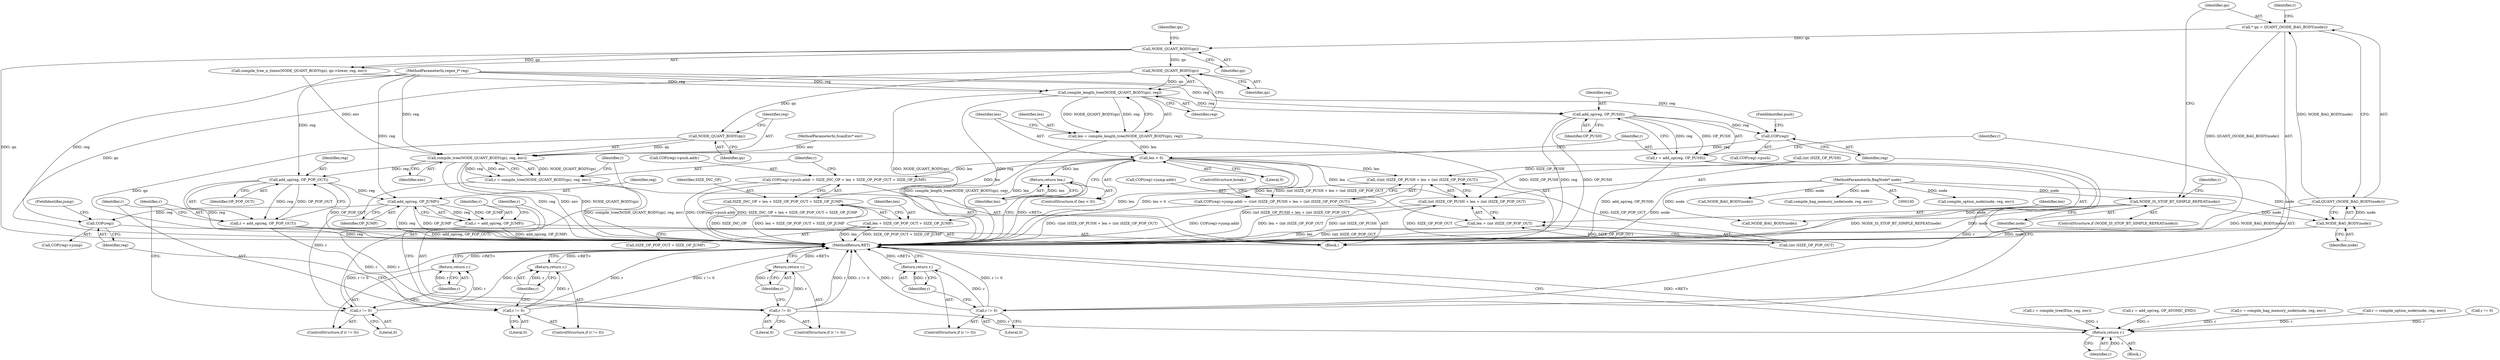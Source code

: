 digraph "0_oniguruma_c509265c5f6ae7264f7b8a8aae1cfa5fc59d108c@pointer" {
"1000158" [label="(Call,NODE_QUANT_BODY(qn))"];
"1000142" [label="(Call,NODE_QUANT_BODY(qn))"];
"1000134" [label="(Call,* qn = QUANT_(NODE_BAG_BODY(node)))"];
"1000136" [label="(Call,QUANT_(NODE_BAG_BODY(node)))"];
"1000137" [label="(Call,NODE_BAG_BODY(node))"];
"1000130" [label="(Call,NODE_IS_STOP_BT_SIMPLE_REPEAT(node))"];
"1000101" [label="(MethodParameterIn,BagNode* node)"];
"1000157" [label="(Call,compile_length_tree(NODE_QUANT_BODY(qn), reg))"];
"1000155" [label="(Call,len = compile_length_tree(NODE_QUANT_BODY(qn), reg))"];
"1000162" [label="(Call,len < 0)"];
"1000165" [label="(Return,return len;)"];
"1000178" [label="(Call,COP(reg)->push.addr = SIZE_INC_OP + len + SIZE_OP_POP_OUT + SIZE_OP_JUMP)"];
"1000185" [label="(Call,SIZE_INC_OP + len + SIZE_OP_POP_OUT + SIZE_OP_JUMP)"];
"1000187" [label="(Call,len + SIZE_OP_POP_OUT + SIZE_OP_JUMP)"];
"1000234" [label="(Call,-((int )SIZE_OP_PUSH + len + (int )SIZE_OP_POP_OUT))"];
"1000227" [label="(Call,COP(reg)->jump.addr = -((int )SIZE_OP_PUSH + len + (int )SIZE_OP_POP_OUT))"];
"1000235" [label="(Call,(int )SIZE_OP_PUSH + len + (int )SIZE_OP_POP_OUT)"];
"1000239" [label="(Call,len + (int )SIZE_OP_POP_OUT)"];
"1000169" [label="(Call,add_op(reg, OP_PUSH))"];
"1000167" [label="(Call,r = add_op(reg, OP_PUSH))"];
"1000173" [label="(Call,r != 0)"];
"1000176" [label="(Return,return r;)"];
"1000181" [label="(Call,COP(reg))"];
"1000194" [label="(Call,compile_tree(NODE_QUANT_BODY(qn), reg, env))"];
"1000192" [label="(Call,r = compile_tree(NODE_QUANT_BODY(qn), reg, env))"];
"1000200" [label="(Call,r != 0)"];
"1000203" [label="(Return,return r;)"];
"1000207" [label="(Call,add_op(reg, OP_POP_OUT))"];
"1000205" [label="(Call,r = add_op(reg, OP_POP_OUT))"];
"1000211" [label="(Call,r != 0)"];
"1000214" [label="(Return,return r;)"];
"1000218" [label="(Call,add_op(reg, OP_JUMP))"];
"1000216" [label="(Call,r = add_op(reg, OP_JUMP))"];
"1000222" [label="(Call,r != 0)"];
"1000225" [label="(Return,return r;)"];
"1000477" [label="(Return,return r;)"];
"1000230" [label="(Call,COP(reg))"];
"1000195" [label="(Call,NODE_QUANT_BODY(qn))"];
"1000183" [label="(FieldIdentifier,push)"];
"1000192" [label="(Call,r = compile_tree(NODE_QUANT_BODY(qn), reg, env))"];
"1000174" [label="(Identifier,r)"];
"1000172" [label="(ControlStructure,if (r != 0))"];
"1000187" [label="(Call,len + SIZE_OP_POP_OUT + SIZE_OP_JUMP)"];
"1000194" [label="(Call,compile_tree(NODE_QUANT_BODY(qn), reg, env))"];
"1000175" [label="(Literal,0)"];
"1000178" [label="(Call,COP(reg)->push.addr = SIZE_INC_OP + len + SIZE_OP_POP_OUT + SIZE_OP_JUMP)"];
"1000123" [label="(Call,compile_option_node(node, reg, env))"];
"1000156" [label="(Identifier,len)"];
"1000216" [label="(Call,r = add_op(reg, OP_JUMP))"];
"1000165" [label="(Return,return len;)"];
"1000213" [label="(Literal,0)"];
"1000208" [label="(Identifier,reg)"];
"1000202" [label="(Literal,0)"];
"1000168" [label="(Identifier,r)"];
"1000239" [label="(Call,len + (int )SIZE_OP_POP_OUT)"];
"1000247" [label="(Identifier,r)"];
"1000224" [label="(Literal,0)"];
"1000161" [label="(ControlStructure,if (len < 0))"];
"1000186" [label="(Identifier,SIZE_INC_OP)"];
"1000217" [label="(Identifier,r)"];
"1000176" [label="(Return,return r;)"];
"1000145" [label="(Identifier,qn)"];
"1000220" [label="(Identifier,OP_JUMP)"];
"1000101" [label="(MethodParameterIn,BagNode* node)"];
"1000196" [label="(Identifier,qn)"];
"1000158" [label="(Call,NODE_QUANT_BODY(qn))"];
"1000199" [label="(ControlStructure,if (r != 0))"];
"1000212" [label="(Identifier,r)"];
"1000200" [label="(Call,r != 0)"];
"1000477" [label="(Return,return r;)"];
"1000197" [label="(Identifier,reg)"];
"1000240" [label="(Identifier,len)"];
"1000143" [label="(Identifier,qn)"];
"1000285" [label="(Call,NODE_BAG_BODY(node))"];
"1000235" [label="(Call,(int )SIZE_OP_PUSH + len + (int )SIZE_OP_POP_OUT)"];
"1000478" [label="(Identifier,r)"];
"1000171" [label="(Identifier,OP_PUSH)"];
"1000162" [label="(Call,len < 0)"];
"1000231" [label="(Identifier,reg)"];
"1000104" [label="(Block,)"];
"1000140" [label="(Identifier,r)"];
"1000137" [label="(Call,NODE_BAG_BODY(node))"];
"1000223" [label="(Identifier,r)"];
"1000230" [label="(Call,COP(reg))"];
"1000206" [label="(Identifier,r)"];
"1000229" [label="(Call,COP(reg)->jump)"];
"1000103" [label="(MethodParameterIn,ScanEnv* env)"];
"1000166" [label="(Identifier,len)"];
"1000470" [label="(Call,r = compile_tree(Else, reg, env))"];
"1000479" [label="(MethodReturn,RET)"];
"1000275" [label="(ControlStructure,break;)"];
"1000215" [label="(Identifier,r)"];
"1000218" [label="(Call,add_op(reg, OP_JUMP))"];
"1000210" [label="(ControlStructure,if (r != 0))"];
"1000221" [label="(ControlStructure,if (r != 0))"];
"1000169" [label="(Call,add_op(reg, OP_PUSH))"];
"1000185" [label="(Call,SIZE_INC_OP + len + SIZE_OP_POP_OUT + SIZE_OP_JUMP)"];
"1000205" [label="(Call,r = add_op(reg, OP_POP_OUT))"];
"1000193" [label="(Identifier,r)"];
"1000177" [label="(Identifier,r)"];
"1000182" [label="(Identifier,reg)"];
"1000219" [label="(Identifier,reg)"];
"1000222" [label="(Call,r != 0)"];
"1000138" [label="(Identifier,node)"];
"1000141" [label="(Call,compile_tree_n_times(NODE_QUANT_BODY(qn), qn->lower, reg, env))"];
"1000155" [label="(Call,len = compile_length_tree(NODE_QUANT_BODY(qn), reg))"];
"1000195" [label="(Call,NODE_QUANT_BODY(qn))"];
"1000130" [label="(Call,NODE_IS_STOP_BT_SIMPLE_REPEAT(node))"];
"1000102" [label="(MethodParameterIn,regex_t* reg)"];
"1000241" [label="(Call,(int )SIZE_OP_POP_OUT)"];
"1000135" [label="(Identifier,qn)"];
"1000201" [label="(Identifier,r)"];
"1000159" [label="(Identifier,qn)"];
"1000170" [label="(Identifier,reg)"];
"1000157" [label="(Call,compile_length_tree(NODE_QUANT_BODY(qn), reg))"];
"1000232" [label="(FieldIdentifier,jump)"];
"1000270" [label="(Call,r = add_op(reg, OP_ATOMIC_END))"];
"1000132" [label="(Block,)"];
"1000131" [label="(Identifier,node)"];
"1000236" [label="(Call,(int )SIZE_OP_PUSH)"];
"1000225" [label="(Return,return r;)"];
"1000198" [label="(Identifier,env)"];
"1000209" [label="(Identifier,OP_POP_OUT)"];
"1000163" [label="(Identifier,len)"];
"1000113" [label="(Call,r = compile_bag_memory_node(node, reg, env))"];
"1000115" [label="(Call,compile_bag_memory_node(node, reg, env))"];
"1000227" [label="(Call,COP(reg)->jump.addr = -((int )SIZE_OP_PUSH + len + (int )SIZE_OP_POP_OUT))"];
"1000211" [label="(Call,r != 0)"];
"1000234" [label="(Call,-((int )SIZE_OP_PUSH + len + (int )SIZE_OP_POP_OUT))"];
"1000179" [label="(Call,COP(reg)->push.addr)"];
"1000142" [label="(Call,NODE_QUANT_BODY(qn))"];
"1000226" [label="(Identifier,r)"];
"1000181" [label="(Call,COP(reg))"];
"1000214" [label="(Return,return r;)"];
"1000188" [label="(Identifier,len)"];
"1000134" [label="(Call,* qn = QUANT_(NODE_BAG_BODY(node)))"];
"1000121" [label="(Call,r = compile_option_node(node, reg, env))"];
"1000189" [label="(Call,SIZE_OP_POP_OUT + SIZE_OP_JUMP)"];
"1000173" [label="(Call,r != 0)"];
"1000136" [label="(Call,QUANT_(NODE_BAG_BODY(node)))"];
"1000164" [label="(Literal,0)"];
"1000260" [label="(Call,NODE_BAG_BODY(node))"];
"1000129" [label="(ControlStructure,if (NODE_IS_STOP_BT_SIMPLE_REPEAT(node)))"];
"1000180" [label="(Call,COP(reg)->push)"];
"1000207" [label="(Call,add_op(reg, OP_POP_OUT))"];
"1000461" [label="(Call,r != 0)"];
"1000203" [label="(Return,return r;)"];
"1000204" [label="(Identifier,r)"];
"1000160" [label="(Identifier,reg)"];
"1000167" [label="(Call,r = add_op(reg, OP_PUSH))"];
"1000228" [label="(Call,COP(reg)->jump.addr)"];
"1000158" -> "1000157"  [label="AST: "];
"1000158" -> "1000159"  [label="CFG: "];
"1000159" -> "1000158"  [label="AST: "];
"1000160" -> "1000158"  [label="CFG: "];
"1000158" -> "1000479"  [label="DDG: qn"];
"1000158" -> "1000157"  [label="DDG: qn"];
"1000142" -> "1000158"  [label="DDG: qn"];
"1000158" -> "1000195"  [label="DDG: qn"];
"1000142" -> "1000141"  [label="AST: "];
"1000142" -> "1000143"  [label="CFG: "];
"1000143" -> "1000142"  [label="AST: "];
"1000145" -> "1000142"  [label="CFG: "];
"1000142" -> "1000479"  [label="DDG: qn"];
"1000142" -> "1000141"  [label="DDG: qn"];
"1000134" -> "1000142"  [label="DDG: qn"];
"1000134" -> "1000132"  [label="AST: "];
"1000134" -> "1000136"  [label="CFG: "];
"1000135" -> "1000134"  [label="AST: "];
"1000136" -> "1000134"  [label="AST: "];
"1000140" -> "1000134"  [label="CFG: "];
"1000134" -> "1000479"  [label="DDG: QUANT_(NODE_BAG_BODY(node))"];
"1000136" -> "1000134"  [label="DDG: NODE_BAG_BODY(node)"];
"1000136" -> "1000137"  [label="CFG: "];
"1000137" -> "1000136"  [label="AST: "];
"1000136" -> "1000479"  [label="DDG: NODE_BAG_BODY(node)"];
"1000137" -> "1000136"  [label="DDG: node"];
"1000137" -> "1000138"  [label="CFG: "];
"1000138" -> "1000137"  [label="AST: "];
"1000137" -> "1000479"  [label="DDG: node"];
"1000130" -> "1000137"  [label="DDG: node"];
"1000101" -> "1000137"  [label="DDG: node"];
"1000130" -> "1000129"  [label="AST: "];
"1000130" -> "1000131"  [label="CFG: "];
"1000131" -> "1000130"  [label="AST: "];
"1000135" -> "1000130"  [label="CFG: "];
"1000247" -> "1000130"  [label="CFG: "];
"1000130" -> "1000479"  [label="DDG: NODE_IS_STOP_BT_SIMPLE_REPEAT(node)"];
"1000130" -> "1000479"  [label="DDG: node"];
"1000101" -> "1000130"  [label="DDG: node"];
"1000130" -> "1000260"  [label="DDG: node"];
"1000101" -> "1000100"  [label="AST: "];
"1000101" -> "1000479"  [label="DDG: node"];
"1000101" -> "1000115"  [label="DDG: node"];
"1000101" -> "1000123"  [label="DDG: node"];
"1000101" -> "1000260"  [label="DDG: node"];
"1000101" -> "1000285"  [label="DDG: node"];
"1000157" -> "1000155"  [label="AST: "];
"1000157" -> "1000160"  [label="CFG: "];
"1000160" -> "1000157"  [label="AST: "];
"1000155" -> "1000157"  [label="CFG: "];
"1000157" -> "1000479"  [label="DDG: reg"];
"1000157" -> "1000479"  [label="DDG: NODE_QUANT_BODY(qn)"];
"1000157" -> "1000155"  [label="DDG: NODE_QUANT_BODY(qn)"];
"1000157" -> "1000155"  [label="DDG: reg"];
"1000141" -> "1000157"  [label="DDG: reg"];
"1000102" -> "1000157"  [label="DDG: reg"];
"1000157" -> "1000169"  [label="DDG: reg"];
"1000155" -> "1000132"  [label="AST: "];
"1000156" -> "1000155"  [label="AST: "];
"1000163" -> "1000155"  [label="CFG: "];
"1000155" -> "1000479"  [label="DDG: compile_length_tree(NODE_QUANT_BODY(qn), reg)"];
"1000155" -> "1000162"  [label="DDG: len"];
"1000162" -> "1000161"  [label="AST: "];
"1000162" -> "1000164"  [label="CFG: "];
"1000163" -> "1000162"  [label="AST: "];
"1000164" -> "1000162"  [label="AST: "];
"1000166" -> "1000162"  [label="CFG: "];
"1000168" -> "1000162"  [label="CFG: "];
"1000162" -> "1000479"  [label="DDG: len"];
"1000162" -> "1000479"  [label="DDG: len < 0"];
"1000162" -> "1000165"  [label="DDG: len"];
"1000162" -> "1000178"  [label="DDG: len"];
"1000162" -> "1000185"  [label="DDG: len"];
"1000162" -> "1000187"  [label="DDG: len"];
"1000162" -> "1000234"  [label="DDG: len"];
"1000162" -> "1000235"  [label="DDG: len"];
"1000162" -> "1000239"  [label="DDG: len"];
"1000165" -> "1000161"  [label="AST: "];
"1000165" -> "1000166"  [label="CFG: "];
"1000166" -> "1000165"  [label="AST: "];
"1000479" -> "1000165"  [label="CFG: "];
"1000165" -> "1000479"  [label="DDG: <RET>"];
"1000166" -> "1000165"  [label="DDG: len"];
"1000178" -> "1000132"  [label="AST: "];
"1000178" -> "1000185"  [label="CFG: "];
"1000179" -> "1000178"  [label="AST: "];
"1000185" -> "1000178"  [label="AST: "];
"1000193" -> "1000178"  [label="CFG: "];
"1000178" -> "1000479"  [label="DDG: SIZE_INC_OP + len + SIZE_OP_POP_OUT + SIZE_OP_JUMP"];
"1000178" -> "1000479"  [label="DDG: COP(reg)->push.addr"];
"1000185" -> "1000187"  [label="CFG: "];
"1000186" -> "1000185"  [label="AST: "];
"1000187" -> "1000185"  [label="AST: "];
"1000185" -> "1000479"  [label="DDG: SIZE_INC_OP"];
"1000185" -> "1000479"  [label="DDG: len + SIZE_OP_POP_OUT + SIZE_OP_JUMP"];
"1000187" -> "1000189"  [label="CFG: "];
"1000188" -> "1000187"  [label="AST: "];
"1000189" -> "1000187"  [label="AST: "];
"1000187" -> "1000479"  [label="DDG: len"];
"1000187" -> "1000479"  [label="DDG: SIZE_OP_POP_OUT + SIZE_OP_JUMP"];
"1000234" -> "1000227"  [label="AST: "];
"1000234" -> "1000235"  [label="CFG: "];
"1000235" -> "1000234"  [label="AST: "];
"1000227" -> "1000234"  [label="CFG: "];
"1000234" -> "1000479"  [label="DDG: (int )SIZE_OP_PUSH + len + (int )SIZE_OP_POP_OUT"];
"1000234" -> "1000227"  [label="DDG: (int )SIZE_OP_PUSH + len + (int )SIZE_OP_POP_OUT"];
"1000236" -> "1000234"  [label="DDG: SIZE_OP_PUSH"];
"1000241" -> "1000234"  [label="DDG: SIZE_OP_POP_OUT"];
"1000227" -> "1000132"  [label="AST: "];
"1000228" -> "1000227"  [label="AST: "];
"1000275" -> "1000227"  [label="CFG: "];
"1000227" -> "1000479"  [label="DDG: COP(reg)->jump.addr"];
"1000227" -> "1000479"  [label="DDG: -((int )SIZE_OP_PUSH + len + (int )SIZE_OP_POP_OUT)"];
"1000235" -> "1000239"  [label="CFG: "];
"1000236" -> "1000235"  [label="AST: "];
"1000239" -> "1000235"  [label="AST: "];
"1000235" -> "1000479"  [label="DDG: len + (int )SIZE_OP_POP_OUT"];
"1000235" -> "1000479"  [label="DDG: (int )SIZE_OP_PUSH"];
"1000236" -> "1000235"  [label="DDG: SIZE_OP_PUSH"];
"1000241" -> "1000235"  [label="DDG: SIZE_OP_POP_OUT"];
"1000239" -> "1000241"  [label="CFG: "];
"1000240" -> "1000239"  [label="AST: "];
"1000241" -> "1000239"  [label="AST: "];
"1000239" -> "1000479"  [label="DDG: len"];
"1000239" -> "1000479"  [label="DDG: (int )SIZE_OP_POP_OUT"];
"1000241" -> "1000239"  [label="DDG: SIZE_OP_POP_OUT"];
"1000169" -> "1000167"  [label="AST: "];
"1000169" -> "1000171"  [label="CFG: "];
"1000170" -> "1000169"  [label="AST: "];
"1000171" -> "1000169"  [label="AST: "];
"1000167" -> "1000169"  [label="CFG: "];
"1000169" -> "1000479"  [label="DDG: OP_PUSH"];
"1000169" -> "1000479"  [label="DDG: reg"];
"1000169" -> "1000167"  [label="DDG: reg"];
"1000169" -> "1000167"  [label="DDG: OP_PUSH"];
"1000102" -> "1000169"  [label="DDG: reg"];
"1000169" -> "1000181"  [label="DDG: reg"];
"1000167" -> "1000132"  [label="AST: "];
"1000168" -> "1000167"  [label="AST: "];
"1000174" -> "1000167"  [label="CFG: "];
"1000167" -> "1000479"  [label="DDG: add_op(reg, OP_PUSH)"];
"1000167" -> "1000173"  [label="DDG: r"];
"1000173" -> "1000172"  [label="AST: "];
"1000173" -> "1000175"  [label="CFG: "];
"1000174" -> "1000173"  [label="AST: "];
"1000175" -> "1000173"  [label="AST: "];
"1000177" -> "1000173"  [label="CFG: "];
"1000182" -> "1000173"  [label="CFG: "];
"1000173" -> "1000479"  [label="DDG: r != 0"];
"1000173" -> "1000479"  [label="DDG: r"];
"1000173" -> "1000176"  [label="DDG: r"];
"1000176" -> "1000172"  [label="AST: "];
"1000176" -> "1000177"  [label="CFG: "];
"1000177" -> "1000176"  [label="AST: "];
"1000479" -> "1000176"  [label="CFG: "];
"1000176" -> "1000479"  [label="DDG: <RET>"];
"1000177" -> "1000176"  [label="DDG: r"];
"1000181" -> "1000180"  [label="AST: "];
"1000181" -> "1000182"  [label="CFG: "];
"1000182" -> "1000181"  [label="AST: "];
"1000183" -> "1000181"  [label="CFG: "];
"1000102" -> "1000181"  [label="DDG: reg"];
"1000181" -> "1000194"  [label="DDG: reg"];
"1000194" -> "1000192"  [label="AST: "];
"1000194" -> "1000198"  [label="CFG: "];
"1000195" -> "1000194"  [label="AST: "];
"1000197" -> "1000194"  [label="AST: "];
"1000198" -> "1000194"  [label="AST: "];
"1000192" -> "1000194"  [label="CFG: "];
"1000194" -> "1000479"  [label="DDG: NODE_QUANT_BODY(qn)"];
"1000194" -> "1000479"  [label="DDG: reg"];
"1000194" -> "1000479"  [label="DDG: env"];
"1000194" -> "1000192"  [label="DDG: NODE_QUANT_BODY(qn)"];
"1000194" -> "1000192"  [label="DDG: reg"];
"1000194" -> "1000192"  [label="DDG: env"];
"1000195" -> "1000194"  [label="DDG: qn"];
"1000102" -> "1000194"  [label="DDG: reg"];
"1000141" -> "1000194"  [label="DDG: env"];
"1000103" -> "1000194"  [label="DDG: env"];
"1000194" -> "1000207"  [label="DDG: reg"];
"1000192" -> "1000132"  [label="AST: "];
"1000193" -> "1000192"  [label="AST: "];
"1000201" -> "1000192"  [label="CFG: "];
"1000192" -> "1000479"  [label="DDG: compile_tree(NODE_QUANT_BODY(qn), reg, env)"];
"1000192" -> "1000200"  [label="DDG: r"];
"1000200" -> "1000199"  [label="AST: "];
"1000200" -> "1000202"  [label="CFG: "];
"1000201" -> "1000200"  [label="AST: "];
"1000202" -> "1000200"  [label="AST: "];
"1000204" -> "1000200"  [label="CFG: "];
"1000206" -> "1000200"  [label="CFG: "];
"1000200" -> "1000479"  [label="DDG: r"];
"1000200" -> "1000479"  [label="DDG: r != 0"];
"1000200" -> "1000203"  [label="DDG: r"];
"1000203" -> "1000199"  [label="AST: "];
"1000203" -> "1000204"  [label="CFG: "];
"1000204" -> "1000203"  [label="AST: "];
"1000479" -> "1000203"  [label="CFG: "];
"1000203" -> "1000479"  [label="DDG: <RET>"];
"1000204" -> "1000203"  [label="DDG: r"];
"1000207" -> "1000205"  [label="AST: "];
"1000207" -> "1000209"  [label="CFG: "];
"1000208" -> "1000207"  [label="AST: "];
"1000209" -> "1000207"  [label="AST: "];
"1000205" -> "1000207"  [label="CFG: "];
"1000207" -> "1000479"  [label="DDG: OP_POP_OUT"];
"1000207" -> "1000479"  [label="DDG: reg"];
"1000207" -> "1000205"  [label="DDG: reg"];
"1000207" -> "1000205"  [label="DDG: OP_POP_OUT"];
"1000102" -> "1000207"  [label="DDG: reg"];
"1000207" -> "1000218"  [label="DDG: reg"];
"1000205" -> "1000132"  [label="AST: "];
"1000206" -> "1000205"  [label="AST: "];
"1000212" -> "1000205"  [label="CFG: "];
"1000205" -> "1000479"  [label="DDG: add_op(reg, OP_POP_OUT)"];
"1000205" -> "1000211"  [label="DDG: r"];
"1000211" -> "1000210"  [label="AST: "];
"1000211" -> "1000213"  [label="CFG: "];
"1000212" -> "1000211"  [label="AST: "];
"1000213" -> "1000211"  [label="AST: "];
"1000215" -> "1000211"  [label="CFG: "];
"1000217" -> "1000211"  [label="CFG: "];
"1000211" -> "1000479"  [label="DDG: r"];
"1000211" -> "1000479"  [label="DDG: r != 0"];
"1000211" -> "1000214"  [label="DDG: r"];
"1000214" -> "1000210"  [label="AST: "];
"1000214" -> "1000215"  [label="CFG: "];
"1000215" -> "1000214"  [label="AST: "];
"1000479" -> "1000214"  [label="CFG: "];
"1000214" -> "1000479"  [label="DDG: <RET>"];
"1000215" -> "1000214"  [label="DDG: r"];
"1000218" -> "1000216"  [label="AST: "];
"1000218" -> "1000220"  [label="CFG: "];
"1000219" -> "1000218"  [label="AST: "];
"1000220" -> "1000218"  [label="AST: "];
"1000216" -> "1000218"  [label="CFG: "];
"1000218" -> "1000479"  [label="DDG: reg"];
"1000218" -> "1000479"  [label="DDG: OP_JUMP"];
"1000218" -> "1000216"  [label="DDG: reg"];
"1000218" -> "1000216"  [label="DDG: OP_JUMP"];
"1000102" -> "1000218"  [label="DDG: reg"];
"1000218" -> "1000230"  [label="DDG: reg"];
"1000216" -> "1000132"  [label="AST: "];
"1000217" -> "1000216"  [label="AST: "];
"1000223" -> "1000216"  [label="CFG: "];
"1000216" -> "1000479"  [label="DDG: add_op(reg, OP_JUMP)"];
"1000216" -> "1000222"  [label="DDG: r"];
"1000222" -> "1000221"  [label="AST: "];
"1000222" -> "1000224"  [label="CFG: "];
"1000223" -> "1000222"  [label="AST: "];
"1000224" -> "1000222"  [label="AST: "];
"1000226" -> "1000222"  [label="CFG: "];
"1000231" -> "1000222"  [label="CFG: "];
"1000222" -> "1000479"  [label="DDG: r"];
"1000222" -> "1000479"  [label="DDG: r != 0"];
"1000222" -> "1000225"  [label="DDG: r"];
"1000222" -> "1000477"  [label="DDG: r"];
"1000225" -> "1000221"  [label="AST: "];
"1000225" -> "1000226"  [label="CFG: "];
"1000226" -> "1000225"  [label="AST: "];
"1000479" -> "1000225"  [label="CFG: "];
"1000225" -> "1000479"  [label="DDG: <RET>"];
"1000226" -> "1000225"  [label="DDG: r"];
"1000477" -> "1000104"  [label="AST: "];
"1000477" -> "1000478"  [label="CFG: "];
"1000478" -> "1000477"  [label="AST: "];
"1000479" -> "1000477"  [label="CFG: "];
"1000477" -> "1000479"  [label="DDG: <RET>"];
"1000478" -> "1000477"  [label="DDG: r"];
"1000113" -> "1000477"  [label="DDG: r"];
"1000470" -> "1000477"  [label="DDG: r"];
"1000270" -> "1000477"  [label="DDG: r"];
"1000121" -> "1000477"  [label="DDG: r"];
"1000461" -> "1000477"  [label="DDG: r"];
"1000230" -> "1000229"  [label="AST: "];
"1000230" -> "1000231"  [label="CFG: "];
"1000231" -> "1000230"  [label="AST: "];
"1000232" -> "1000230"  [label="CFG: "];
"1000230" -> "1000479"  [label="DDG: reg"];
"1000102" -> "1000230"  [label="DDG: reg"];
"1000195" -> "1000196"  [label="CFG: "];
"1000196" -> "1000195"  [label="AST: "];
"1000197" -> "1000195"  [label="CFG: "];
"1000195" -> "1000479"  [label="DDG: qn"];
}
